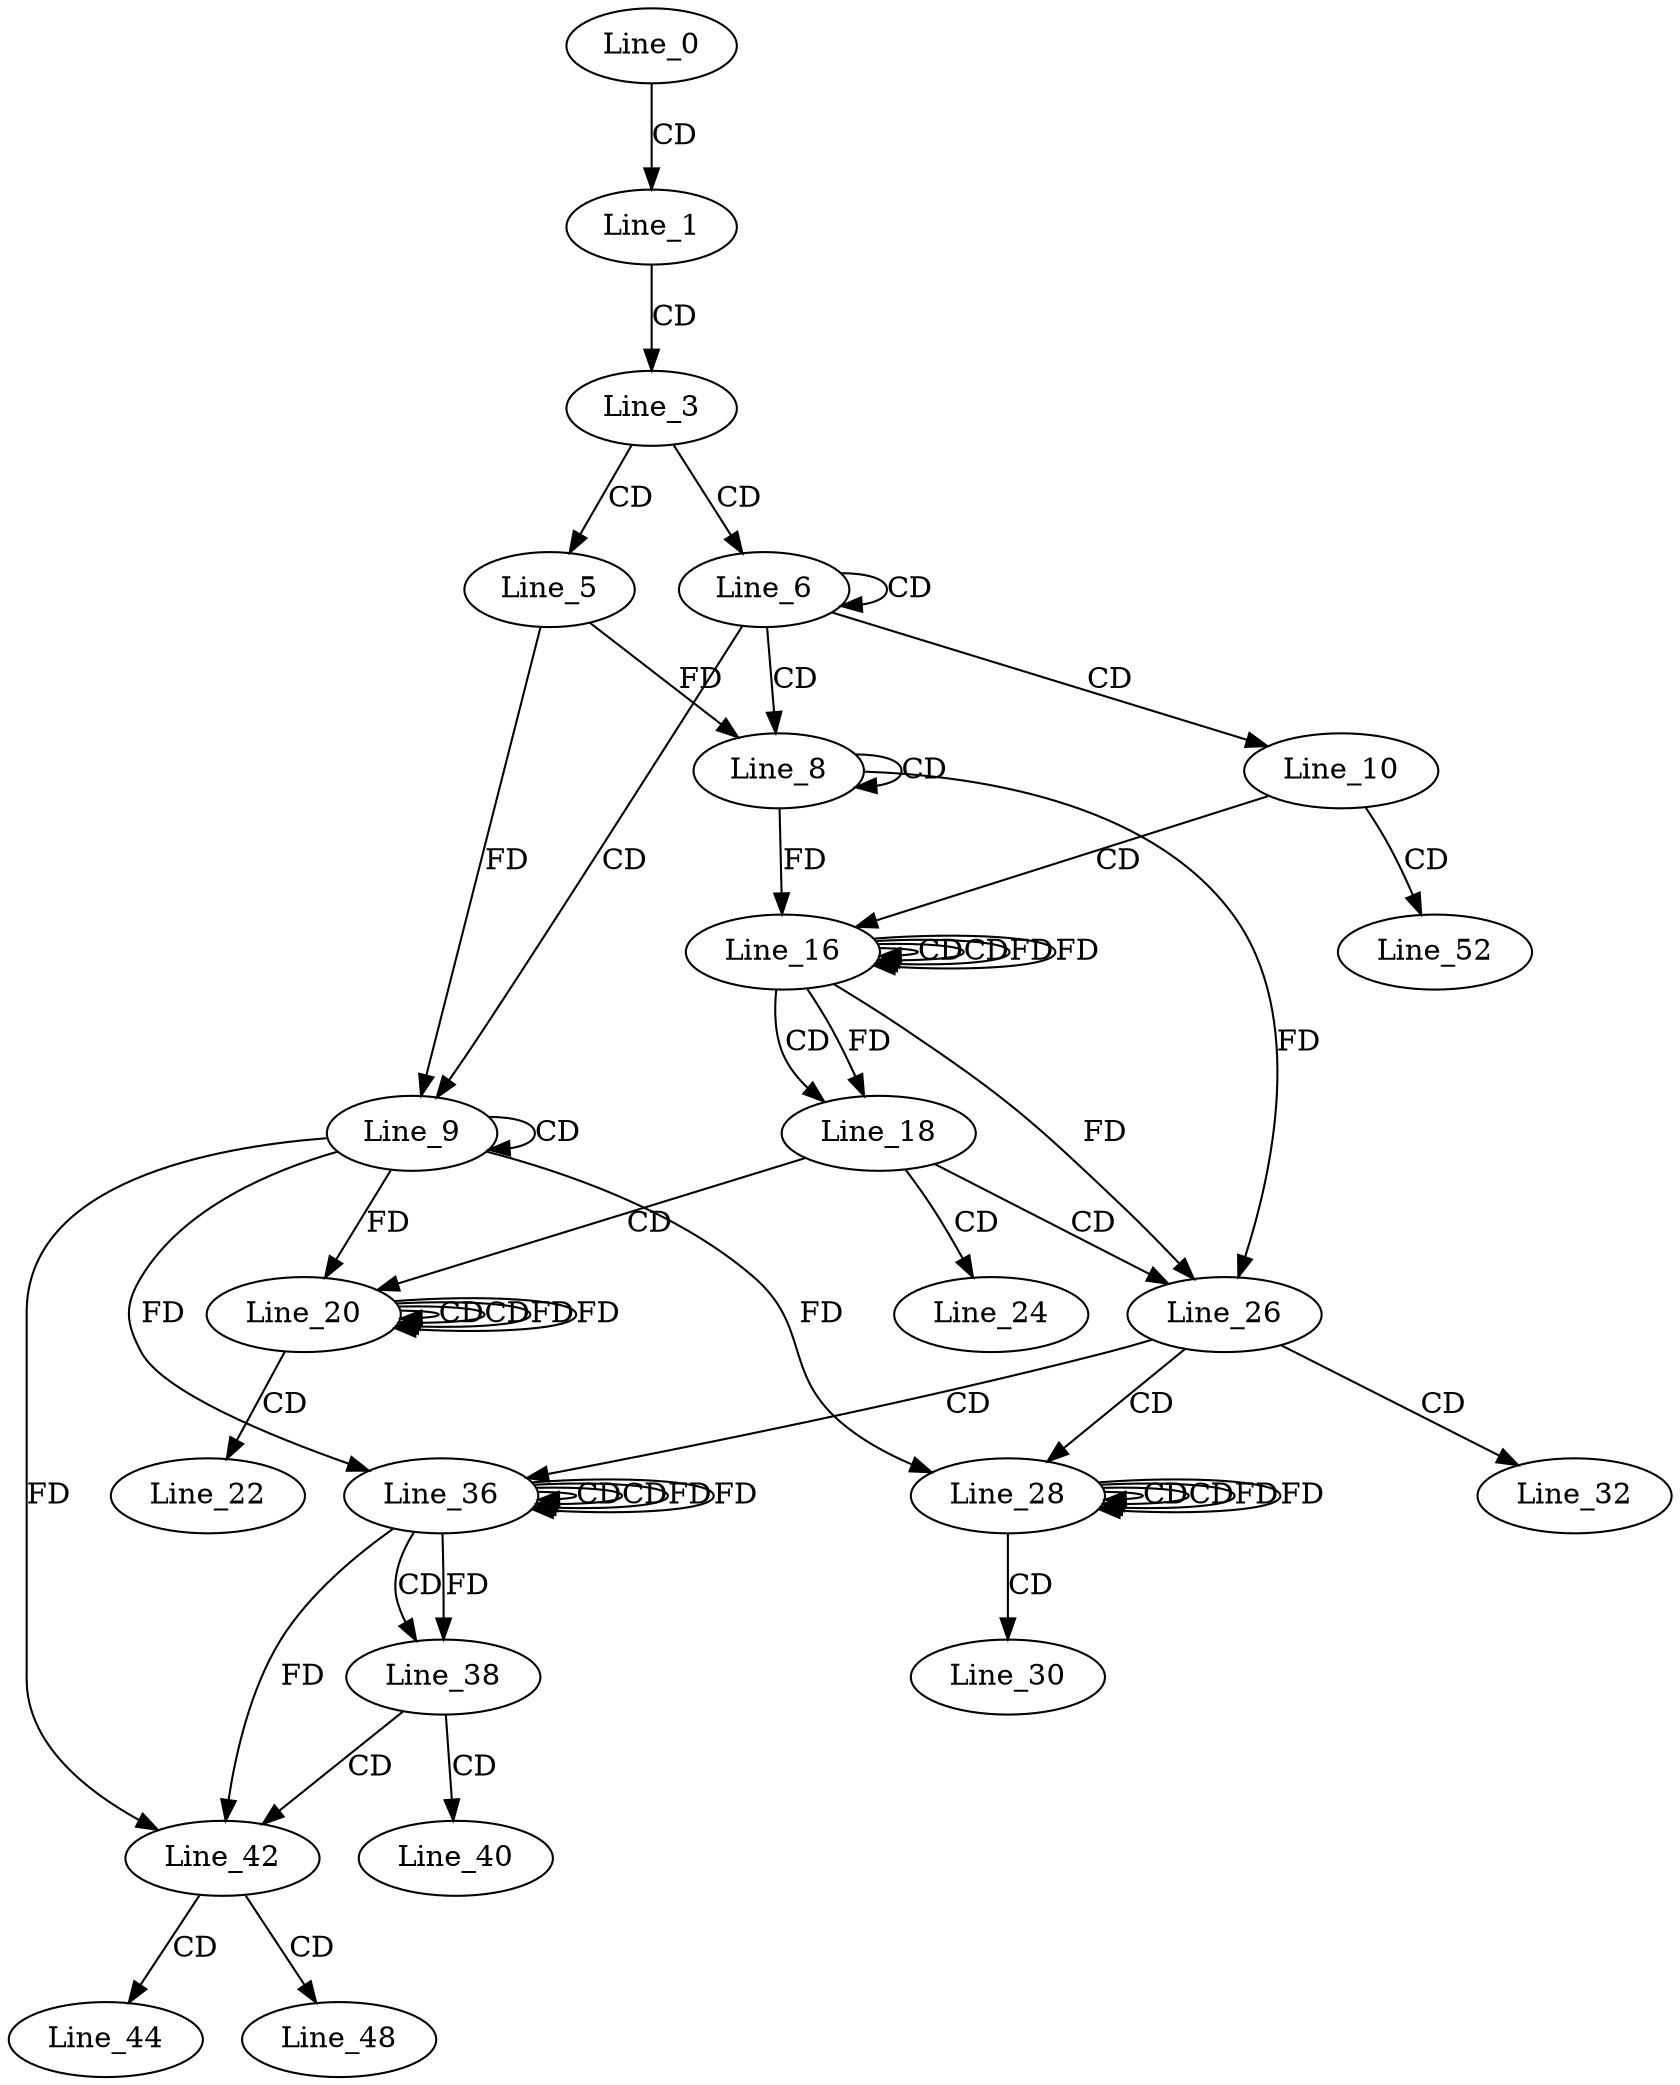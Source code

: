 digraph G {
  Line_0;
  Line_1;
  Line_3;
  Line_5;
  Line_6;
  Line_8;
  Line_8;
  Line_9;
  Line_9;
  Line_10;
  Line_16;
  Line_16;
  Line_16;
  Line_18;
  Line_20;
  Line_20;
  Line_20;
  Line_22;
  Line_24;
  Line_26;
  Line_28;
  Line_28;
  Line_28;
  Line_30;
  Line_32;
  Line_36;
  Line_36;
  Line_36;
  Line_38;
  Line_40;
  Line_42;
  Line_44;
  Line_48;
  Line_52;
  Line_0 -> Line_1 [ label="CD" ];
  Line_1 -> Line_3 [ label="CD" ];
  Line_3 -> Line_5 [ label="CD" ];
  Line_3 -> Line_6 [ label="CD" ];
  Line_6 -> Line_6 [ label="CD" ];
  Line_6 -> Line_8 [ label="CD" ];
  Line_8 -> Line_8 [ label="CD" ];
  Line_5 -> Line_8 [ label="FD" ];
  Line_6 -> Line_9 [ label="CD" ];
  Line_9 -> Line_9 [ label="CD" ];
  Line_5 -> Line_9 [ label="FD" ];
  Line_6 -> Line_10 [ label="CD" ];
  Line_10 -> Line_16 [ label="CD" ];
  Line_16 -> Line_16 [ label="CD" ];
  Line_8 -> Line_16 [ label="FD" ];
  Line_16 -> Line_16 [ label="CD" ];
  Line_16 -> Line_16 [ label="FD" ];
  Line_16 -> Line_18 [ label="CD" ];
  Line_16 -> Line_18 [ label="FD" ];
  Line_18 -> Line_20 [ label="CD" ];
  Line_20 -> Line_20 [ label="CD" ];
  Line_9 -> Line_20 [ label="FD" ];
  Line_20 -> Line_20 [ label="CD" ];
  Line_20 -> Line_20 [ label="FD" ];
  Line_20 -> Line_22 [ label="CD" ];
  Line_18 -> Line_24 [ label="CD" ];
  Line_18 -> Line_26 [ label="CD" ];
  Line_16 -> Line_26 [ label="FD" ];
  Line_8 -> Line_26 [ label="FD" ];
  Line_26 -> Line_28 [ label="CD" ];
  Line_28 -> Line_28 [ label="CD" ];
  Line_9 -> Line_28 [ label="FD" ];
  Line_28 -> Line_28 [ label="CD" ];
  Line_28 -> Line_28 [ label="FD" ];
  Line_28 -> Line_30 [ label="CD" ];
  Line_26 -> Line_32 [ label="CD" ];
  Line_26 -> Line_36 [ label="CD" ];
  Line_36 -> Line_36 [ label="CD" ];
  Line_9 -> Line_36 [ label="FD" ];
  Line_36 -> Line_36 [ label="CD" ];
  Line_36 -> Line_36 [ label="FD" ];
  Line_36 -> Line_38 [ label="CD" ];
  Line_36 -> Line_38 [ label="FD" ];
  Line_38 -> Line_40 [ label="CD" ];
  Line_38 -> Line_42 [ label="CD" ];
  Line_36 -> Line_42 [ label="FD" ];
  Line_9 -> Line_42 [ label="FD" ];
  Line_42 -> Line_44 [ label="CD" ];
  Line_42 -> Line_48 [ label="CD" ];
  Line_10 -> Line_52 [ label="CD" ];
  Line_16 -> Line_16 [ label="FD" ];
  Line_20 -> Line_20 [ label="FD" ];
  Line_28 -> Line_28 [ label="FD" ];
  Line_36 -> Line_36 [ label="FD" ];
}
